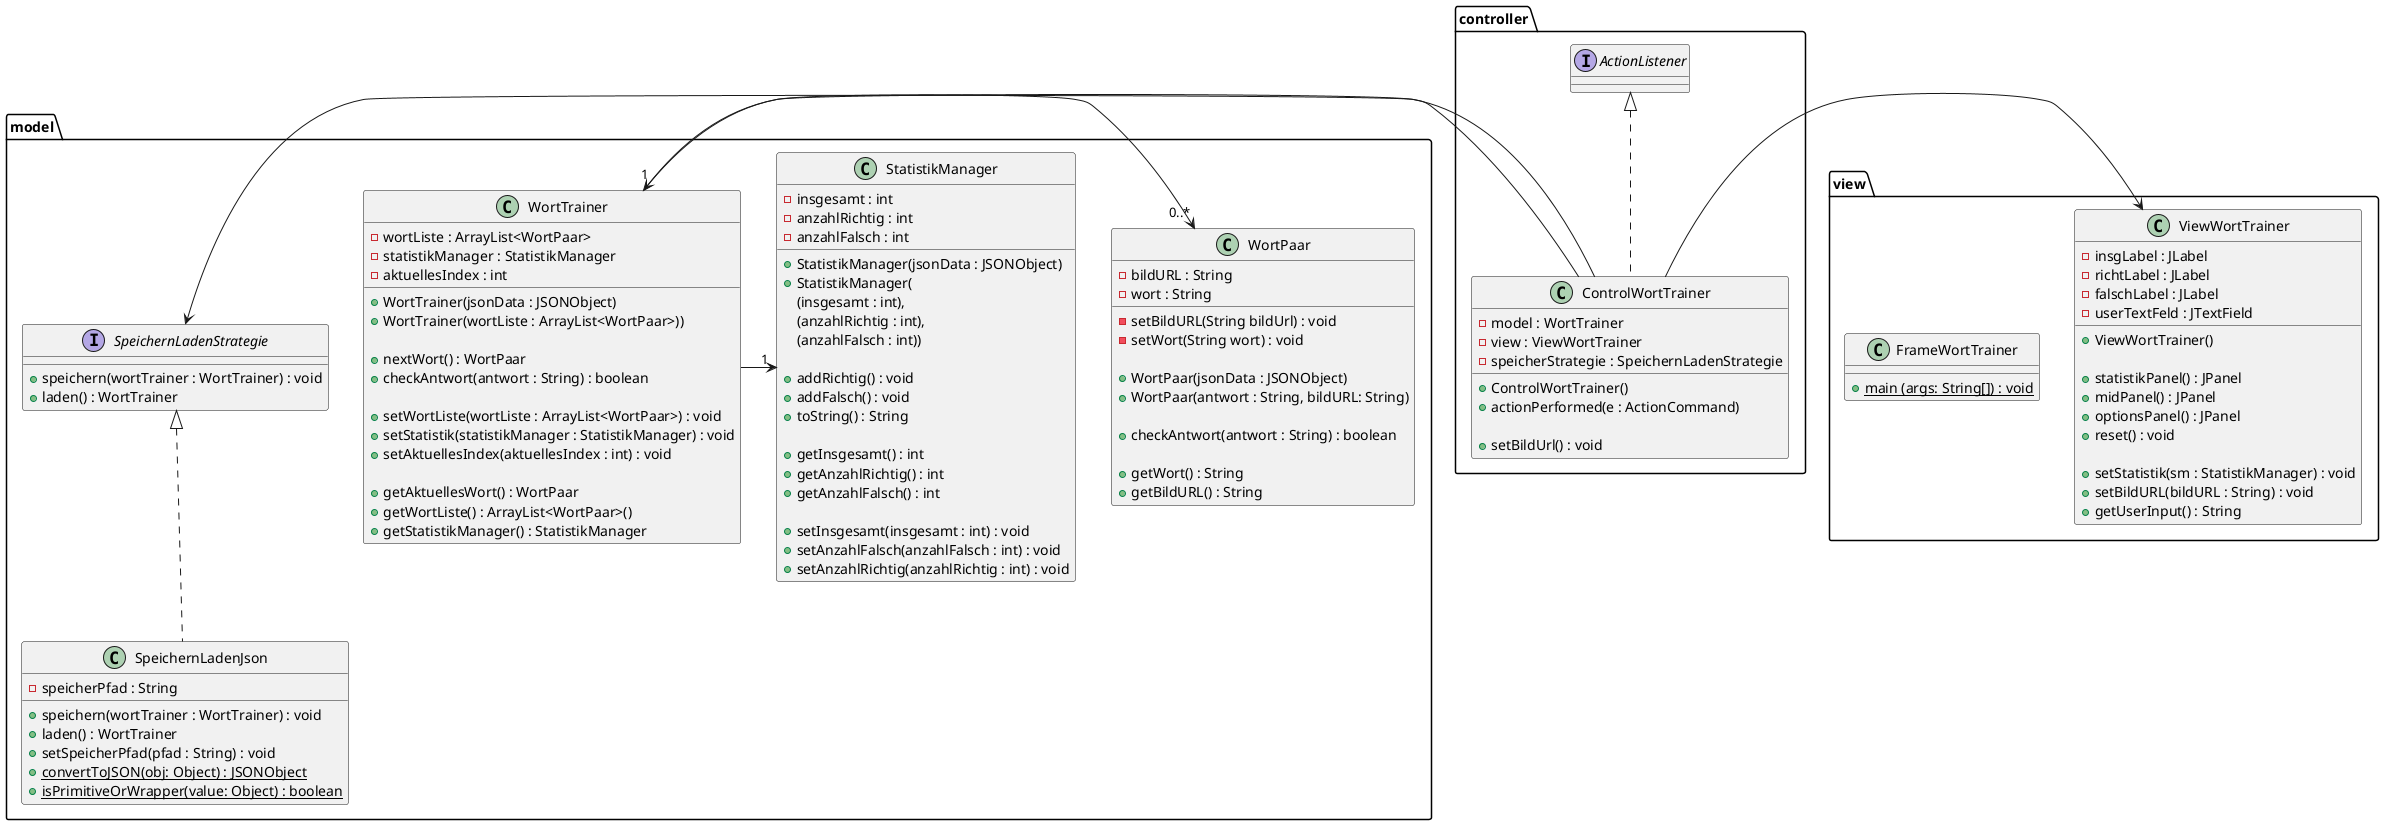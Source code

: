 @startuml
'https://plantuml.com/class-diagram

package model {

    class WortPaar {
        - bildURL : String
        - wort : String

        - setBildURL(String bildUrl) : void
        - setWort(String wort) : void

        + WortPaar(jsonData : JSONObject)
        + WortPaar(antwort : String, bildURL: String)

        + checkAntwort(antwort : String) : boolean

        + getWort() : String
        + getBildURL() : String

    }

    class WortTrainer {
        - wortListe : ArrayList<WortPaar>
        - statistikManager : StatistikManager
        - aktuellesIndex : int

        + WortTrainer(jsonData : JSONObject)
        + WortTrainer(wortListe : ArrayList<WortPaar>))

        + nextWort() : WortPaar
        + checkAntwort(antwort : String) : boolean

        + setWortListe(wortListe : ArrayList<WortPaar>) : void
        + setStatistik(statistikManager : StatistikManager) : void
        + setAktuellesIndex(aktuellesIndex : int) : void

        + getAktuellesWort() : WortPaar
        + getWortListe() : ArrayList<WortPaar>()
        + getStatistikManager() : StatistikManager

    }

    class StatistikManager {
        - insgesamt : int
        - anzahlRichtig : int
        - anzahlFalsch : int

        + StatistikManager(jsonData : JSONObject)
        + StatistikManager(
        (insgesamt : int),
        (anzahlRichtig : int),
        (anzahlFalsch : int))

        + addRichtig() : void
        + addFalsch() : void
        + toString() : String

        + getInsgesamt() : int
        + getAnzahlRichtig() : int
        + getAnzahlFalsch() : int

        + setInsgesamt(insgesamt : int) : void
        + setAnzahlFalsch(anzahlFalsch : int) : void
        + setAnzahlRichtig(anzahlRichtig : int) : void
    }

    interface SpeichernLadenStrategie{
        + speichern(wortTrainer : WortTrainer) : void
        + laden() : WortTrainer
    }

    class SpeichernLadenJson implements SpeichernLadenStrategie{
        - speicherPfad : String
        + speichern(wortTrainer : WortTrainer) : void
        + laden() : WortTrainer
        + setSpeicherPfad(pfad : String) : void
        + {static} convertToJSON(obj: Object) : JSONObject
        + {static} isPrimitiveOrWrapper(value: Object) : boolean
    }
}


package view {
    class FrameWortTrainer{
        + {static} main (args: String[]) : void
    }

    class ViewWortTrainer {
        - insgLabel : JLabel
        - richtLabel : JLabel
        - falschLabel : JLabel
        - userTextFeld : JTextField
        + ViewWortTrainer()

        + statistikPanel() : JPanel
        + midPanel() : JPanel
        + optionsPanel() : JPanel
        + reset() : void

        + setStatistik(sm : StatistikManager) : void
        + setBildURL(bildURL : String) : void
        + getUserInput() : String


    }
}

package controller {
    class ControlWortTrainer implements ActionListener{
        - model : WortTrainer
        - view : ViewWortTrainer
        - speicherStrategie : SpeichernLadenStrategie

        + ControlWortTrainer()
        + actionPerformed(e : ActionCommand)

        + setBildUrl() : void
        
    }
}


WortTrainer "1" -> "0..*" WortPaar
WortTrainer -> "1" StatistikManager

/' MVC Struktur'/
ControlWortTrainer -> WortTrainer
ControlWortTrainer -> ViewWortTrainer
ControlWortTrainer -> SpeichernLadenStrategie


@enduml